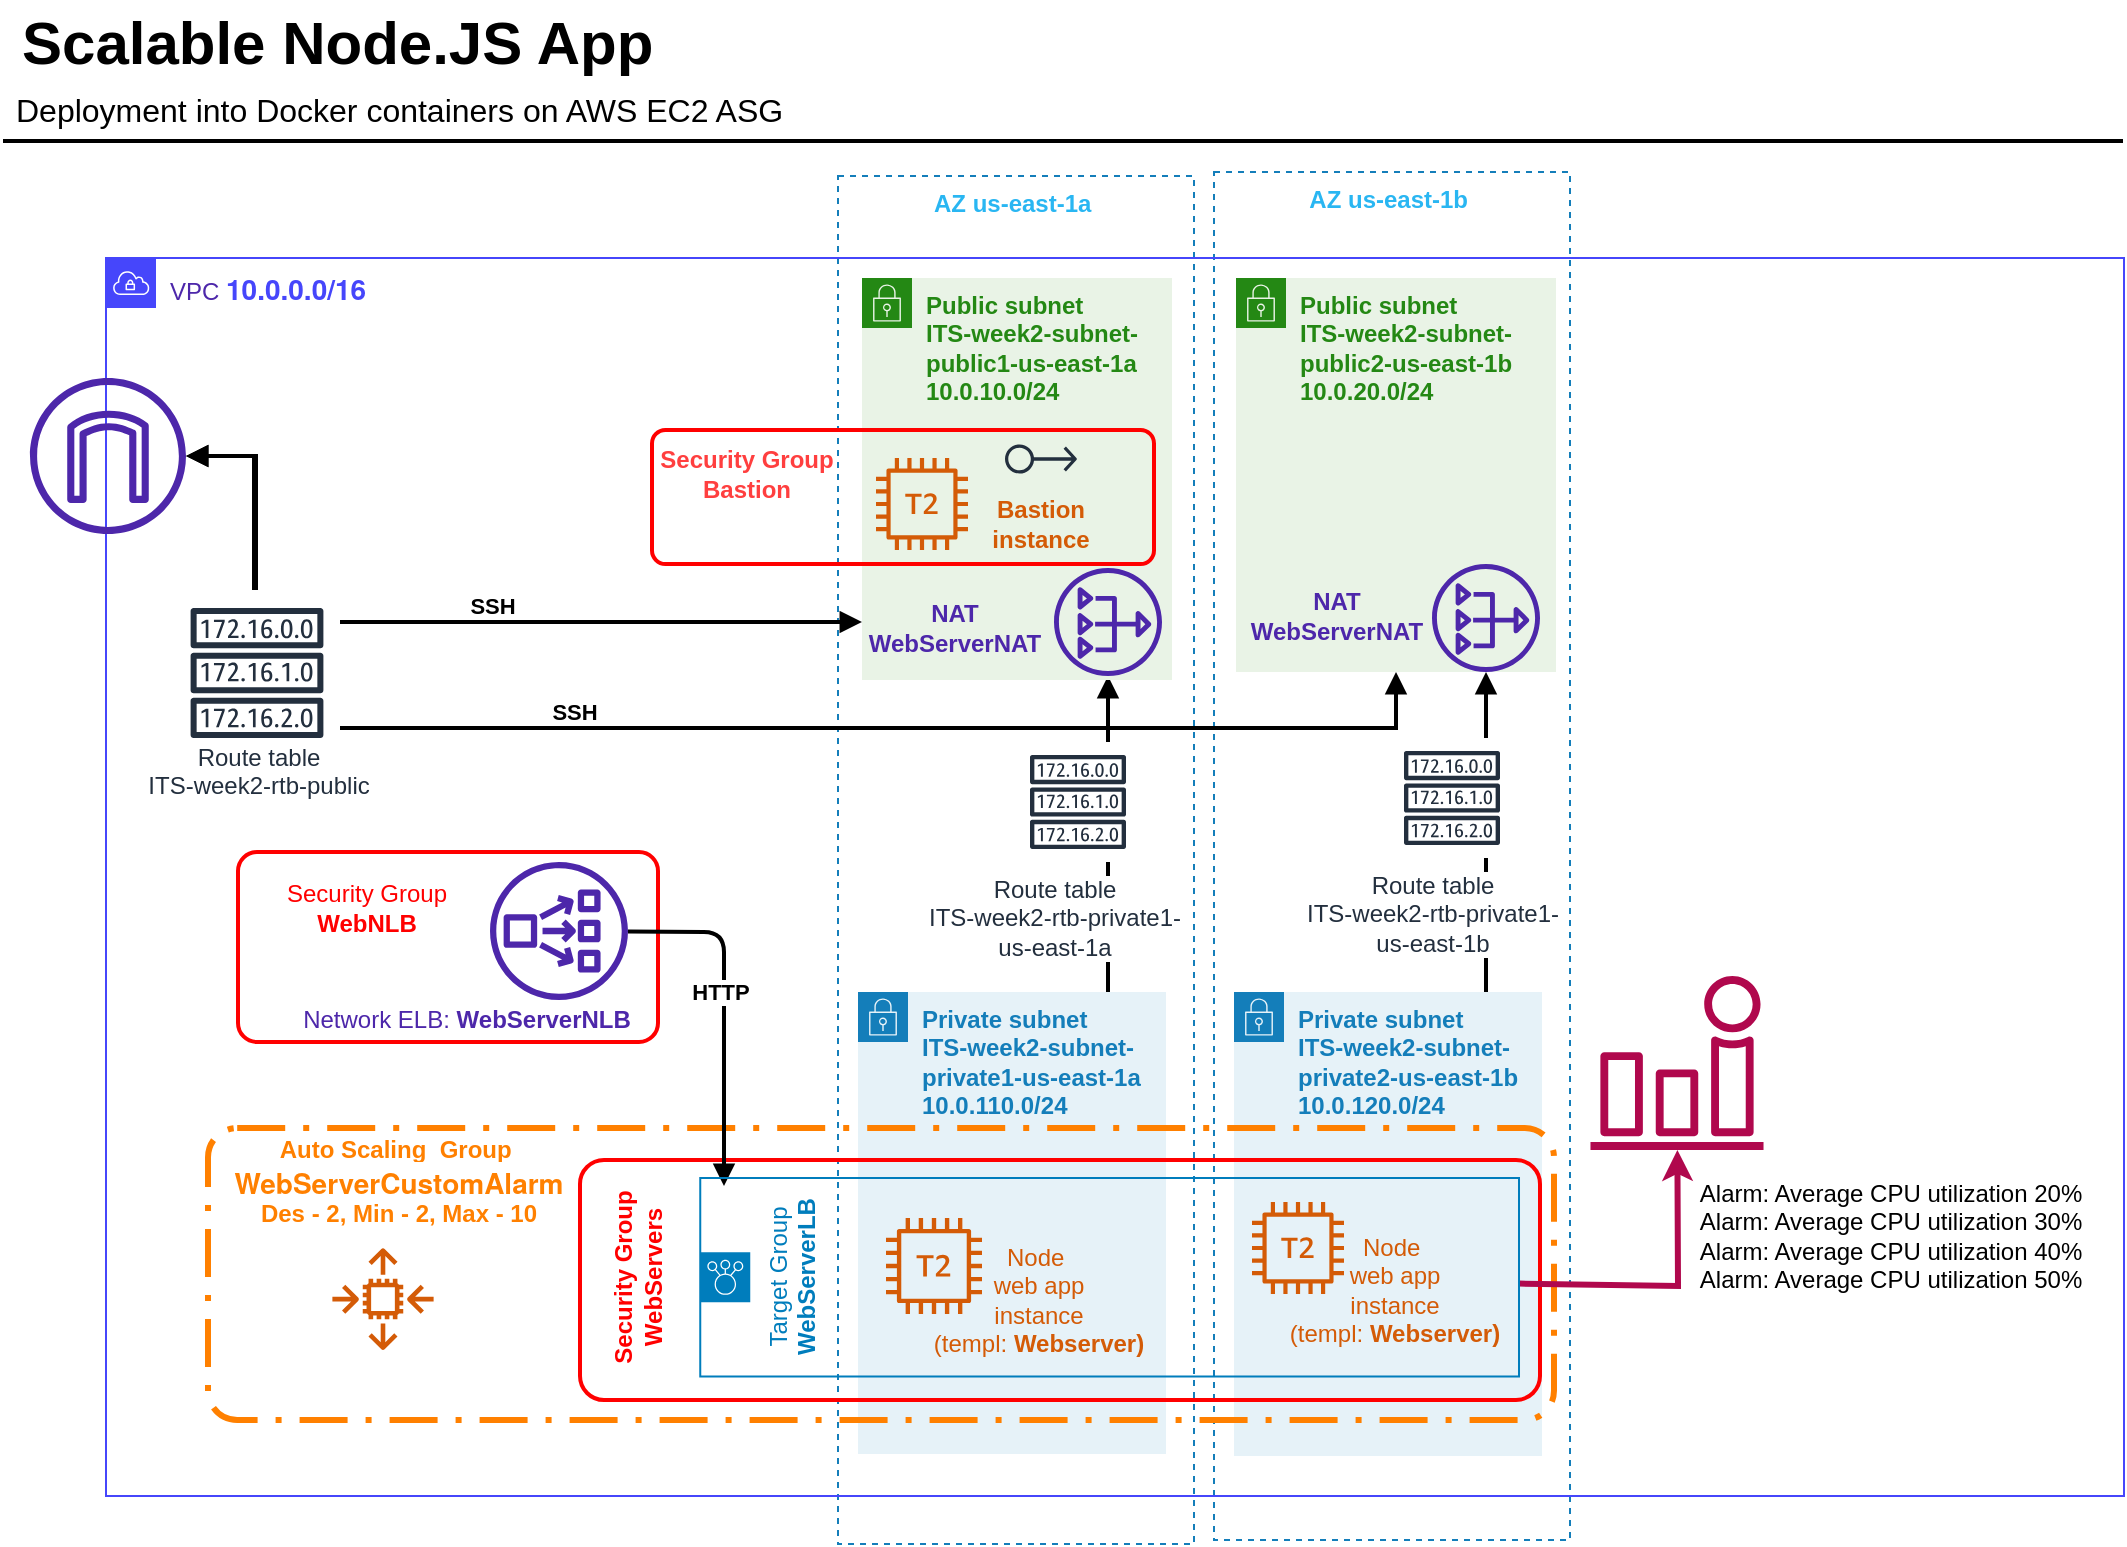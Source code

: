 <mxfile>
    <diagram id="PHC6HiOyRjeXIRx9HdmX" name="Page-1">
        <mxGraphModel dx="1242" dy="659" grid="0" gridSize="10" guides="1" tooltips="1" connect="1" arrows="1" fold="1" page="1" pageScale="1" pageWidth="1169" pageHeight="827" background="#ffffff" math="0" shadow="0">
            <root>
                <mxCell id="0"/>
                <mxCell id="1" parent="0"/>
                <mxCell id="99" value="" style="edgeStyle=orthogonalEdgeStyle;html=1;endArrow=none;elbow=vertical;startArrow=block;startFill=1;rounded=0;fontColor=#4d27aa;strokeColor=#000000;strokeWidth=2;" parent="1" edge="1">
                    <mxGeometry width="100" relative="1" as="geometry">
                        <mxPoint x="774" y="360" as="sourcePoint"/>
                        <mxPoint x="774" y="520" as="targetPoint"/>
                        <Array as="points">
                            <mxPoint x="774" y="381"/>
                            <mxPoint x="774" y="381"/>
                        </Array>
                    </mxGeometry>
                </mxCell>
                <mxCell id="98" value="" style="edgeStyle=orthogonalEdgeStyle;html=1;endArrow=none;elbow=vertical;startArrow=block;startFill=1;rounded=0;fontColor=#4d27aa;strokeColor=#000000;strokeWidth=2;" parent="1" edge="1">
                    <mxGeometry width="100" relative="1" as="geometry">
                        <mxPoint x="585" y="362" as="sourcePoint"/>
                        <mxPoint x="585" y="520" as="targetPoint"/>
                        <Array as="points">
                            <mxPoint x="585" y="390"/>
                            <mxPoint x="585" y="390"/>
                        </Array>
                    </mxGeometry>
                </mxCell>
                <mxCell id="88" value="&lt;font color=&quot;#ff0000&quot;&gt;Security Group&lt;br&gt;&lt;b&gt;WebNLB&lt;/b&gt;&lt;br&gt;&lt;/font&gt;" style="text;html=1;align=center;verticalAlign=middle;resizable=0;points=[];autosize=1;strokeColor=none;fillColor=none;rotation=0;" parent="1" vertex="1">
                    <mxGeometry x="165" y="457" width="98" height="41" as="geometry"/>
                </mxCell>
                <mxCell id="89" value="" style="rounded=1;arcSize=10;strokeColor=#ff0000;fillColor=none;gradientColor=none;strokeWidth=2;" parent="1" vertex="1">
                    <mxGeometry x="150" y="450" width="210" height="95" as="geometry"/>
                </mxCell>
                <mxCell id="90" value="&lt;b&gt;&lt;font color=&quot;#29b6f2&quot;&gt;AZ us-east-1a&amp;nbsp;&lt;/font&gt;&lt;/b&gt;&lt;br&gt;" style="fillColor=none;strokeColor=#147EBA;dashed=1;verticalAlign=top;fontStyle=0;fontColor=#147EBA;whiteSpace=wrap;html=1;" parent="1" vertex="1">
                    <mxGeometry x="450" y="112" width="178" height="684" as="geometry"/>
                </mxCell>
                <mxCell id="91" value="&lt;b&gt;&lt;font color=&quot;#29b6f2&quot;&gt;AZ us-east-1b&amp;nbsp;&lt;/font&gt;&lt;/b&gt;" style="fillColor=none;strokeColor=#147EBA;dashed=1;verticalAlign=top;fontStyle=0;fontColor=#147EBA;whiteSpace=wrap;html=1;movable=1;resizable=1;rotatable=1;deletable=1;editable=1;connectable=1;" parent="1" vertex="1">
                    <mxGeometry x="638" y="110" width="178" height="684" as="geometry"/>
                </mxCell>
                <mxCell id="97" value="Route table &lt;br&gt;ITS-week2-rtb-private1-&lt;br&gt;us-east-1b" style="sketch=0;outlineConnect=0;fontColor=#232F3E;gradientColor=none;strokeColor=#232F3E;fillColor=#ffffff;dashed=0;verticalLabelPosition=bottom;verticalAlign=top;align=center;html=1;fontSize=12;fontStyle=0;aspect=fixed;shape=mxgraph.aws4.resourceIcon;resIcon=mxgraph.aws4.route_table;labelBackgroundColor=#FFFFFF;spacingRight=20;" parent="1" vertex="1">
                    <mxGeometry x="727" y="393" width="60" height="60" as="geometry"/>
                </mxCell>
                <mxCell id="96" value="Route table&lt;br&gt;ITS-week2-rtb-private1-&lt;br&gt;us-east-1a" style="sketch=0;outlineConnect=0;fontColor=#232F3E;gradientColor=none;strokeColor=#232F3E;fillColor=#ffffff;dashed=0;verticalLabelPosition=bottom;verticalAlign=top;align=center;html=1;fontSize=12;fontStyle=0;aspect=fixed;shape=mxgraph.aws4.resourceIcon;resIcon=mxgraph.aws4.route_table;labelBackgroundColor=#FFFFFF;spacingLeft=0;spacingRight=25;" parent="1" vertex="1">
                    <mxGeometry x="540" y="395" width="60" height="60" as="geometry"/>
                </mxCell>
                <mxCell id="2" parent="0"/>
                <mxCell id="3" value="&lt;font color=&quot;#000000&quot;&gt;Scalable Node.JS App&lt;/font&gt;" style="text;html=1;resizable=0;points=[];autosize=1;align=left;verticalAlign=top;spacingTop=-4;fontSize=30;fontStyle=1;labelBackgroundColor=none;strokeColor=#FFFFFF;" parent="2" vertex="1">
                    <mxGeometry x="40" y="25" width="334" height="42" as="geometry"/>
                </mxCell>
                <mxCell id="4" value="&lt;font color=&quot;#000000&quot;&gt;Deployment into Docker containers on AWS EC2 ASG&lt;/font&gt;" style="text;html=1;resizable=0;points=[];autosize=1;align=left;verticalAlign=top;spacingTop=-4;fontSize=16;labelBackgroundColor=none;strokeColor=#FFFFFF;" parent="2" vertex="1">
                    <mxGeometry x="36.5" y="66.5" width="402" height="25" as="geometry"/>
                </mxCell>
                <mxCell id="5" value="" style="line;strokeWidth=2;html=1;fontSize=14;labelBackgroundColor=none;strokeColor=#000000;" parent="2" vertex="1">
                    <mxGeometry x="32.5" y="89.5" width="1060" height="10" as="geometry"/>
                </mxCell>
                <mxCell id="6" value="VPC" parent="0"/>
                <mxCell id="8" value="VPC&amp;nbsp;&lt;span style=&quot;font-family: &amp;quot;Amazon Ember&amp;quot;, &amp;quot;Helvetica Neue&amp;quot;, Roboto, Arial, sans-serif; font-size: 14px;&quot;&gt;&lt;b style=&quot;&quot;&gt;&lt;font color=&quot;#4646fb&quot;&gt;10.0.0.0/16&lt;/font&gt;&lt;/b&gt;&lt;/span&gt;" style="points=[[0,0],[0.25,0],[0.5,0],[0.75,0],[1,0],[1,0.25],[1,0.5],[1,0.75],[1,1],[0.75,1],[0.5,1],[0.25,1],[0,1],[0,0.75],[0,0.5],[0,0.25]];outlineConnect=0;gradientColor=none;html=1;whiteSpace=wrap;fontSize=12;fontStyle=0;container=1;pointerEvents=0;collapsible=0;recursiveResize=0;shape=mxgraph.aws4.group;grIcon=mxgraph.aws4.group_vpc;strokeColor=#4646FB;fillColor=none;verticalAlign=top;align=left;spacingLeft=30;fontColor=#4d27aa;dashed=0;labelBackgroundColor=none;" parent="6" vertex="1">
                    <mxGeometry x="84" y="153" width="1009" height="619" as="geometry"/>
                </mxCell>
                <mxCell id="50" value="&lt;b&gt;Private subnet&lt;/b&gt;&lt;br&gt;&lt;div style=&quot;&quot;&gt;&lt;b&gt;ITS-week2-subnet-private1-us-east-1a&lt;/b&gt;&lt;/div&gt;&lt;div style=&quot;font-weight: bold;&quot;&gt;10.0.110.0/24&lt;/div&gt;" style="points=[[0,0],[0.25,0],[0.5,0],[0.75,0],[1,0],[1,0.25],[1,0.5],[1,0.75],[1,1],[0.75,1],[0.5,1],[0.25,1],[0,1],[0,0.75],[0,0.5],[0,0.25]];outlineConnect=0;gradientColor=none;html=1;whiteSpace=wrap;fontSize=12;fontStyle=0;container=1;pointerEvents=0;collapsible=0;recursiveResize=0;shape=mxgraph.aws4.group;grIcon=mxgraph.aws4.group_security_group;grStroke=0;strokeColor=#147EBA;fillColor=#E6F2F8;verticalAlign=top;align=left;spacingLeft=30;fontColor=#147EBA;dashed=0;strokeWidth=3;" parent="8" vertex="1">
                    <mxGeometry x="376" y="367" width="154" height="231" as="geometry"/>
                </mxCell>
                <mxCell id="51" value="&lt;b&gt;Private subnet&lt;/b&gt;&lt;br&gt;&lt;b&gt;ITS-week2-subnet-private2-us-east-1b&lt;br&gt;10.0.120.0/24&lt;br&gt;&lt;/b&gt;" style="points=[[0,0],[0.25,0],[0.5,0],[0.75,0],[1,0],[1,0.25],[1,0.5],[1,0.75],[1,1],[0.75,1],[0.5,1],[0.25,1],[0,1],[0,0.75],[0,0.5],[0,0.25]];outlineConnect=0;gradientColor=none;html=1;whiteSpace=wrap;fontSize=12;fontStyle=0;container=1;pointerEvents=0;collapsible=0;recursiveResize=0;shape=mxgraph.aws4.group;grIcon=mxgraph.aws4.group_security_group;grStroke=0;strokeColor=#147EBA;fillColor=#E6F2F8;verticalAlign=top;align=left;spacingLeft=30;fontColor=#147EBA;dashed=0;strokeWidth=3;" parent="8" vertex="1">
                    <mxGeometry x="564" y="367" width="154" height="232" as="geometry"/>
                </mxCell>
                <mxCell id="56" value="" style="rounded=1;arcSize=10;dashed=1;fillColor=none;gradientColor=none;dashPattern=8 3 1 3;strokeWidth=3;strokeColor=#FF8000;" parent="8" vertex="1">
                    <mxGeometry x="51" y="435" width="673" height="146" as="geometry"/>
                </mxCell>
                <mxCell id="22" value="&lt;b&gt;Public subnet&lt;/b&gt;&lt;br&gt;&lt;b&gt;ITS-week2-subnet-public2-us-east-1b&lt;br&gt;10.0.20.0/24&lt;/b&gt;" style="points=[[0,0],[0.25,0],[0.5,0],[0.75,0],[1,0],[1,0.25],[1,0.5],[1,0.75],[1,1],[0.75,1],[0.5,1],[0.25,1],[0,1],[0,0.75],[0,0.5],[0,0.25]];outlineConnect=0;gradientColor=none;html=1;whiteSpace=wrap;fontSize=12;fontStyle=0;container=1;pointerEvents=0;collapsible=0;recursiveResize=0;shape=mxgraph.aws4.group;grIcon=mxgraph.aws4.group_security_group;grStroke=0;strokeColor=#248814;fillColor=#E9F3E6;verticalAlign=top;align=left;spacingLeft=30;fontColor=#248814;dashed=0;" parent="8" vertex="1">
                    <mxGeometry x="565" y="10" width="160" height="197" as="geometry"/>
                </mxCell>
                <mxCell id="18" value="&lt;b&gt;Public subnet&lt;/b&gt;&lt;br&gt;&lt;b&gt;ITS-week2-subnet-public1-us-east-1a&lt;br&gt;10.0.10.0/24&lt;/b&gt;" style="points=[[0,0],[0.25,0],[0.5,0],[0.75,0],[1,0],[1,0.25],[1,0.5],[1,0.75],[1,1],[0.75,1],[0.5,1],[0.25,1],[0,1],[0,0.75],[0,0.5],[0,0.25]];outlineConnect=0;gradientColor=none;html=1;whiteSpace=wrap;fontSize=12;fontStyle=0;container=1;pointerEvents=0;collapsible=0;recursiveResize=0;shape=mxgraph.aws4.group;grIcon=mxgraph.aws4.group_security_group;grStroke=0;strokeColor=#248814;fillColor=#E9F3E6;verticalAlign=top;align=left;spacingLeft=30;fontColor=#248814;dashed=0;shadow=0;" parent="8" vertex="1">
                    <mxGeometry x="378" y="10" width="155" height="201" as="geometry"/>
                </mxCell>
                <mxCell id="9" value="" style="sketch=0;outlineConnect=0;fontColor=#232F3E;gradientColor=none;fillColor=#4D27AA;strokeColor=none;dashed=0;verticalLabelPosition=bottom;verticalAlign=top;align=center;html=1;fontSize=12;fontStyle=0;aspect=fixed;pointerEvents=1;shape=mxgraph.aws4.internet_gateway;" parent="8" vertex="1">
                    <mxGeometry x="-38" y="60" width="78" height="78" as="geometry"/>
                </mxCell>
                <mxCell id="25" value="" style="rounded=1;arcSize=10;strokeColor=#ff0000;fillColor=none;gradientColor=none;strokeWidth=2;" parent="8" vertex="1">
                    <mxGeometry x="273" y="86" width="251" height="67" as="geometry"/>
                </mxCell>
                <mxCell id="26" value="&lt;b style=&quot;&quot;&gt;&lt;font color=&quot;#ff3f3f&quot;&gt;Security&amp;nbsp;Group&lt;br&gt;Bastion&lt;/font&gt;&lt;/b&gt;" style="text;html=1;align=center;verticalAlign=middle;resizable=0;points=[];autosize=1;strokeColor=none;fillColor=none;rotation=0;" parent="8" vertex="1">
                    <mxGeometry x="267" y="87" width="105" height="41" as="geometry"/>
                </mxCell>
                <mxCell id="46" value="" style="sketch=0;outlineConnect=0;fontColor=#232F3E;gradientColor=none;fillColor=#4D27AA;strokeColor=none;dashed=0;verticalLabelPosition=bottom;verticalAlign=top;align=center;html=1;fontSize=12;fontStyle=0;aspect=fixed;pointerEvents=1;shape=mxgraph.aws4.nat_gateway;" parent="8" vertex="1">
                    <mxGeometry x="663" y="153" width="54" height="54" as="geometry"/>
                </mxCell>
                <mxCell id="36" value="" style="sketch=0;outlineConnect=0;fontColor=#232F3E;gradientColor=none;fillColor=#D45B07;strokeColor=none;dashed=0;verticalLabelPosition=bottom;verticalAlign=top;align=center;html=1;fontSize=12;fontStyle=0;aspect=fixed;pointerEvents=1;shape=mxgraph.aws4.t2_instance;" parent="8" vertex="1">
                    <mxGeometry x="385" y="100" width="46" height="46" as="geometry"/>
                </mxCell>
                <mxCell id="53" value="" style="rounded=1;arcSize=10;strokeColor=#ff0000;fillColor=none;gradientColor=none;strokeWidth=2;" parent="8" vertex="1">
                    <mxGeometry x="237" y="451" width="480" height="120" as="geometry"/>
                </mxCell>
                <mxCell id="54" value="&lt;font color=&quot;#ff0000&quot;&gt;&lt;b&gt;Security&amp;nbsp;Group&lt;br&gt;WebServers&lt;br&gt;&lt;/b&gt;&lt;/font&gt;" style="text;html=1;align=center;verticalAlign=middle;resizable=0;points=[];autosize=1;strokeColor=none;fillColor=none;rotation=270;" parent="8" vertex="1">
                    <mxGeometry x="213" y="490" width="105" height="41" as="geometry"/>
                </mxCell>
                <mxCell id="55" value="" style="sketch=0;outlineConnect=0;fontColor=#232F3E;gradientColor=none;fillColor=#D45B07;strokeColor=none;dashed=0;verticalLabelPosition=bottom;verticalAlign=top;align=center;html=1;fontSize=12;fontStyle=0;aspect=fixed;pointerEvents=1;shape=mxgraph.aws4.auto_scaling2;" parent="8" vertex="1">
                    <mxGeometry x="113" y="495" width="51" height="51" as="geometry"/>
                </mxCell>
                <mxCell id="57" value="&lt;b&gt;&lt;font color=&quot;#ff8000&quot;&gt;Auto Scaling&amp;nbsp;&amp;nbsp;Group&amp;nbsp;&lt;br&gt;&lt;/font&gt;&lt;/b&gt;&lt;span style=&quot;font-family: &amp;quot;Amazon Ember&amp;quot;, &amp;quot;Helvetica Neue&amp;quot;, Roboto, Arial, sans-serif; font-size: 14px; text-align: left; background-color: rgb(255, 255, 255);&quot;&gt;&lt;b style=&quot;&quot;&gt;&lt;font color=&quot;#ff8000&quot;&gt;WebServerCustomAlarm&lt;br&gt;&lt;/font&gt;&lt;/b&gt;&lt;/span&gt;&lt;b&gt;&lt;font color=&quot;#ff8000&quot;&gt;Des - 2, Min - 2, Max - 10&lt;br&gt;&lt;/font&gt;&lt;/b&gt;" style="text;html=1;align=center;verticalAlign=middle;resizable=0;points=[];autosize=1;strokeColor=none;fillColor=none;rotation=0;" parent="8" vertex="1">
                    <mxGeometry x="54" y="433" width="183" height="58" as="geometry"/>
                </mxCell>
                <mxCell id="58" value="" style="sketch=0;outlineConnect=0;fontColor=#232F3E;gradientColor=none;fillColor=#D45B07;strokeColor=none;dashed=0;verticalLabelPosition=bottom;verticalAlign=top;align=center;html=1;fontSize=12;fontStyle=0;aspect=fixed;pointerEvents=1;shape=mxgraph.aws4.t2_instance;" parent="8" vertex="1">
                    <mxGeometry x="390" y="480" width="48" height="48" as="geometry"/>
                </mxCell>
                <mxCell id="59" value="" style="sketch=0;outlineConnect=0;fontColor=#232F3E;gradientColor=none;fillColor=#D45B07;strokeColor=none;dashed=0;verticalLabelPosition=bottom;verticalAlign=top;align=center;html=1;fontSize=12;fontStyle=0;aspect=fixed;pointerEvents=1;shape=mxgraph.aws4.t2_instance;" parent="8" vertex="1">
                    <mxGeometry x="573" y="472" width="46" height="46" as="geometry"/>
                </mxCell>
                <mxCell id="87" style="edgeStyle=none;html=1;strokeColor=#000000;strokeWidth=2;fontColor=#4d27aa;endArrow=block;endFill=1;" parent="8" source="11" edge="1">
                    <mxGeometry relative="1" as="geometry">
                        <Array as="points">
                            <mxPoint x="309" y="337"/>
                        </Array>
                        <mxPoint x="309" y="464" as="targetPoint"/>
                    </mxGeometry>
                </mxCell>
                <mxCell id="105" value="&lt;span style=&quot;background-color: rgb(255, 255, 255);&quot;&gt;&lt;b&gt;HTTP&lt;/b&gt;&lt;/span&gt;" style="edgeLabel;html=1;align=center;verticalAlign=middle;resizable=0;points=[];fontColor=#000000;" parent="87" vertex="1" connectable="0">
                    <mxGeometry x="-0.111" y="-2" relative="1" as="geometry">
                        <mxPoint as="offset"/>
                    </mxGeometry>
                </mxCell>
                <mxCell id="11" value="" style="sketch=0;outlineConnect=0;fontColor=#232F3E;gradientColor=none;fillColor=#4D27AA;strokeColor=#3399FF;dashed=0;verticalLabelPosition=bottom;verticalAlign=top;align=center;html=1;fontSize=12;fontStyle=0;aspect=fixed;pointerEvents=1;shape=mxgraph.aws4.network_load_balancer;" parent="8" vertex="1">
                    <mxGeometry x="192" y="302" width="69" height="69" as="geometry"/>
                </mxCell>
                <mxCell id="28" value="&lt;font style=&quot;&quot; color=&quot;#4d27aa&quot;&gt;Network ELB:&lt;/font&gt;&lt;font style=&quot;font-weight: bold;&quot; color=&quot;#4d27aa&quot;&gt;&amp;nbsp;&lt;/font&gt;&lt;font color=&quot;#4d27aa&quot;&gt;&lt;b&gt;WebServerNLB&lt;/b&gt;&lt;/font&gt;" style="text;html=1;align=center;verticalAlign=middle;resizable=0;points=[];autosize=1;strokeColor=none;fillColor=none;rotation=0;" parent="8" vertex="1">
                    <mxGeometry x="89" y="368" width="182" height="26" as="geometry"/>
                </mxCell>
                <mxCell id="61" value="&lt;font color=&quot;#d45b07&quot;&gt;&lt;b&gt;Bastion &lt;br&gt;instance&lt;/b&gt;&lt;/font&gt;" style="text;html=1;align=center;verticalAlign=middle;resizable=0;points=[];autosize=1;strokeColor=none;fillColor=none;fontColor=#000000;" parent="8" vertex="1">
                    <mxGeometry x="433" y="112" width="67" height="41" as="geometry"/>
                </mxCell>
                <mxCell id="64" value="&lt;font color=&quot;#d45b07&quot;&gt;Node&amp;nbsp;&lt;br&gt;web app &lt;br&gt;instance&lt;br&gt;(templ:&lt;b&gt; Webserver)&lt;/b&gt;&lt;br&gt;&lt;/font&gt;" style="text;html=1;align=center;verticalAlign=middle;resizable=0;points=[];autosize=1;strokeColor=none;fillColor=none;fontColor=#000000;" parent="8" vertex="1">
                    <mxGeometry x="404" y="486" width="123" height="70" as="geometry"/>
                </mxCell>
                <mxCell id="65" value="&lt;font color=&quot;#d45b07&quot;&gt;Node&amp;nbsp;&lt;br&gt;web app &lt;br&gt;instance &lt;br&gt;(templ:&lt;b&gt; Webserver)&lt;/b&gt;&lt;/font&gt;" style="text;html=1;align=center;verticalAlign=middle;resizable=0;points=[];autosize=1;strokeColor=none;fillColor=none;fontColor=#000000;" parent="8" vertex="1">
                    <mxGeometry x="582" y="481" width="123" height="70" as="geometry"/>
                </mxCell>
                <mxCell id="67" value="&lt;b style=&quot;&quot;&gt;&lt;font color=&quot;#4d27aa&quot;&gt;NAT&lt;br&gt;WebServerNAT&lt;/font&gt;&lt;/b&gt;" style="text;html=1;align=center;verticalAlign=middle;resizable=0;points=[];autosize=1;strokeColor=none;fillColor=none;fontColor=#000000;" parent="8" vertex="1">
                    <mxGeometry x="372" y="164" width="104" height="41" as="geometry"/>
                </mxCell>
                <mxCell id="68" value="&lt;b style=&quot;&quot;&gt;&lt;font color=&quot;#4d27aa&quot;&gt;NAT&lt;br&gt;WebServerNAT&lt;/font&gt;&lt;/b&gt;" style="text;html=1;align=center;verticalAlign=middle;resizable=0;points=[];autosize=1;strokeColor=none;fillColor=none;fontColor=#000000;" parent="8" vertex="1">
                    <mxGeometry x="563" y="158" width="104" height="41" as="geometry"/>
                </mxCell>
                <mxCell id="79" value="" style="edgeStyle=orthogonalEdgeStyle;endArrow=block;elbow=vertical;startArrow=block;startFill=1;rounded=0;fontColor=default;strokeColor=#000000;strokeWidth=2;endFill=1;labelBackgroundColor=none;html=1;fontStyle=0" parent="8" source="9" target="18" edge="1">
                    <mxGeometry width="100" relative="1" as="geometry">
                        <mxPoint x="427" y="219" as="sourcePoint"/>
                        <mxPoint x="426.5" y="269" as="targetPoint"/>
                        <Array as="points">
                            <mxPoint x="74" y="99"/>
                            <mxPoint x="74" y="182"/>
                        </Array>
                    </mxGeometry>
                </mxCell>
                <mxCell id="103" value="&lt;b&gt;&lt;font color=&quot;#000000&quot;&gt;SSH&lt;/font&gt;&lt;/b&gt;" style="edgeLabel;html=1;align=center;verticalAlign=middle;resizable=0;points=[];fontColor=#4646fb;labelBackgroundColor=none;spacingTop=0;spacingBottom=15;" parent="79" vertex="1" connectable="0">
                    <mxGeometry x="0.122" y="1" relative="1" as="geometry">
                        <mxPoint as="offset"/>
                    </mxGeometry>
                </mxCell>
                <mxCell id="81" value="" style="edgeStyle=orthogonalEdgeStyle;html=1;endArrow=block;elbow=vertical;startArrow=none;startFill=1;rounded=0;fontColor=#4d27aa;strokeColor=#000000;strokeWidth=2;endFill=1;" parent="8" source="93" target="22" edge="1">
                    <mxGeometry width="100" relative="1" as="geometry">
                        <mxPoint x="64" y="145.999" as="sourcePoint"/>
                        <mxPoint x="466.0" y="221" as="targetPoint"/>
                        <Array as="points">
                            <mxPoint x="74" y="99"/>
                            <mxPoint x="74" y="235"/>
                            <mxPoint x="632" y="235"/>
                        </Array>
                    </mxGeometry>
                </mxCell>
                <mxCell id="104" value="&lt;b&gt;SSH&lt;/b&gt;" style="edgeLabel;html=1;align=center;verticalAlign=middle;resizable=0;points=[];fontColor=#000000;labelBackgroundColor=none;spacingTop=0;spacingBottom=21;" parent="81" vertex="1" connectable="0">
                    <mxGeometry x="-0.095" y="-2" relative="1" as="geometry">
                        <mxPoint as="offset"/>
                    </mxGeometry>
                </mxCell>
                <mxCell id="19" value="" style="sketch=0;outlineConnect=0;fontColor=#232F3E;gradientColor=none;fillColor=#4D27AA;strokeColor=none;dashed=0;verticalLabelPosition=bottom;verticalAlign=top;align=center;html=1;fontSize=12;fontStyle=0;aspect=fixed;pointerEvents=1;shape=mxgraph.aws4.nat_gateway;" parent="8" vertex="1">
                    <mxGeometry x="474" y="155" width="54" height="54" as="geometry"/>
                </mxCell>
                <mxCell id="94" value="" style="edgeStyle=orthogonalEdgeStyle;html=1;endArrow=none;elbow=vertical;startArrow=block;startFill=1;rounded=0;fontColor=#4d27aa;strokeColor=#000000;strokeWidth=2;endFill=1;" parent="8" source="9" target="93" edge="1">
                    <mxGeometry width="100" relative="1" as="geometry">
                        <mxPoint x="124" y="252" as="sourcePoint"/>
                        <mxPoint x="716" y="360" as="targetPoint"/>
                        <Array as="points">
                            <mxPoint x="75" y="99"/>
                        </Array>
                    </mxGeometry>
                </mxCell>
                <mxCell id="93" value="Route table&lt;br&gt;ITS-week2-rtb-public" style="sketch=0;outlineConnect=0;fontColor=#232F3E;gradientColor=none;strokeColor=#232F3E;fillColor=#ffffff;dashed=0;verticalLabelPosition=bottom;verticalAlign=top;align=center;html=1;fontSize=12;fontStyle=0;aspect=fixed;shape=mxgraph.aws4.resourceIcon;resIcon=mxgraph.aws4.route_table;spacingTop=-13;" parent="8" vertex="1">
                    <mxGeometry x="34" y="166" width="83" height="83" as="geometry"/>
                </mxCell>
                <mxCell id="112" style="edgeStyle=none;html=1;labelBackgroundColor=none;fontColor=#000000;strokeWidth=3;rounded=0;strokeColor=#b0084d;" parent="8" source="100" target="101" edge="1">
                    <mxGeometry relative="1" as="geometry">
                        <Array as="points">
                            <mxPoint x="786" y="514"/>
                        </Array>
                    </mxGeometry>
                </mxCell>
                <mxCell id="100" value="Target Group&lt;br&gt;&lt;b&gt;WebServerLB&lt;/b&gt;" style="sketch=0;outlineConnect=0;gradientColor=none;html=1;whiteSpace=wrap;fontSize=12;fontStyle=0;shape=mxgraph.aws4.groupCenter;grIcon=mxgraph.aws4.group_elastic_load_balancing;grStroke=1;strokeColor=#007DBC;fillColor=none;verticalAlign=top;align=center;fontColor=#007DBC;dashed=0;spacingTop=25;rotation=270;" parent="8" vertex="1">
                    <mxGeometry x="452.19" y="304.94" width="99.25" height="409.38" as="geometry"/>
                </mxCell>
                <mxCell id="101" value="" style="sketch=0;outlineConnect=0;fontColor=#232F3E;gradientColor=none;fillColor=#B0084D;strokeColor=none;dashed=0;verticalLabelPosition=bottom;verticalAlign=top;align=center;html=1;fontSize=12;fontStyle=0;aspect=fixed;pointerEvents=1;shape=mxgraph.aws4.alarm;" parent="8" vertex="1">
                    <mxGeometry x="742" y="359" width="87" height="87" as="geometry"/>
                </mxCell>
                <mxCell id="107" value="" style="sketch=0;outlineConnect=0;fontColor=#232F3E;gradientColor=none;strokeColor=#232F3E;fillColor=none;dashed=0;verticalLabelPosition=bottom;verticalAlign=top;align=center;html=1;fontSize=12;fontStyle=0;aspect=fixed;shape=mxgraph.aws4.resourceIcon;resIcon=mxgraph.aws4.elastic_ip_address;labelBackgroundColor=none;" parent="8" vertex="1">
                    <mxGeometry x="445" y="78" width="45" height="45" as="geometry"/>
                </mxCell>
                <mxCell id="113" value="Alarm: Average CPU utilization 20%&lt;br&gt;Alarm: Average CPU utilization 30%&lt;br&gt;Alarm: Average CPU utilization 40%&lt;br&gt;Alarm: Average CPU utilization 50%" style="text;html=1;align=center;verticalAlign=middle;resizable=0;points=[];autosize=1;strokeColor=none;fillColor=none;fontColor=#000000;" parent="8" vertex="1">
                    <mxGeometry x="787" y="454" width="209" height="70" as="geometry"/>
                </mxCell>
                <mxCell id="13" value="AZS" parent="0" visible="0"/>
                <mxCell id="17" value="Subnet" parent="0"/>
                <mxCell id="24" value="SG" parent="0" visible="0"/>
                <mxCell id="29" value="ASG" parent="0" visible="0"/>
                <mxCell id="33" value="Balancing" parent="0" visible="0"/>
                <mxCell id="34" value="Generic Group" style="outlineConnect=0;gradientColor=none;html=1;whiteSpace=wrap;fontSize=12;fontStyle=0;strokeColor=#007FFF;fillColor=none;verticalAlign=top;align=center;fontColor=#879196;dashed=1;spacingTop=3;" parent="33" vertex="1">
                    <mxGeometry x="180" y="290" width="1160" height="250" as="geometry"/>
                </mxCell>
                <mxCell id="35" value="Compute" parent="0" visible="0"/>
                <mxCell id="39" value="legend" parent="0" visible="0"/>
            </root>
        </mxGraphModel>
    </diagram>
</mxfile>